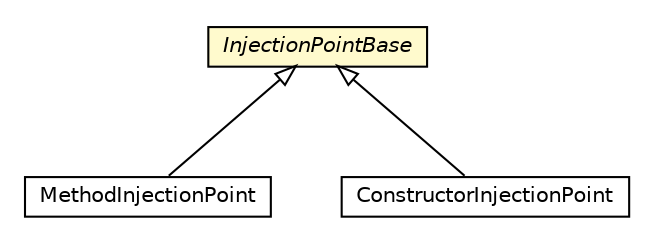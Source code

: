 #!/usr/local/bin/dot
#
# Class diagram 
# Generated by UMLGraph version 5.1 (http://www.umlgraph.org/)
#

digraph G {
	edge [fontname="Helvetica",fontsize=10,labelfontname="Helvetica",labelfontsize=10];
	node [fontname="Helvetica",fontsize=10,shape=plaintext];
	nodesep=0.25;
	ranksep=0.5;
	// org.androidtransfuse.model.MethodInjectionPoint
	c19121 [label=<<table title="org.androidtransfuse.model.MethodInjectionPoint" border="0" cellborder="1" cellspacing="0" cellpadding="2" port="p" href="./MethodInjectionPoint.html">
		<tr><td><table border="0" cellspacing="0" cellpadding="1">
<tr><td align="center" balign="center"> MethodInjectionPoint </td></tr>
		</table></td></tr>
		</table>>, fontname="Helvetica", fontcolor="black", fontsize=10.0];
	// org.androidtransfuse.model.ConstructorInjectionPoint
	c19126 [label=<<table title="org.androidtransfuse.model.ConstructorInjectionPoint" border="0" cellborder="1" cellspacing="0" cellpadding="2" port="p" href="./ConstructorInjectionPoint.html">
		<tr><td><table border="0" cellspacing="0" cellpadding="1">
<tr><td align="center" balign="center"> ConstructorInjectionPoint </td></tr>
		</table></td></tr>
		</table>>, fontname="Helvetica", fontcolor="black", fontsize=10.0];
	// org.androidtransfuse.model.InjectionPointBase
	c19127 [label=<<table title="org.androidtransfuse.model.InjectionPointBase" border="0" cellborder="1" cellspacing="0" cellpadding="2" port="p" bgcolor="lemonChiffon" href="./InjectionPointBase.html">
		<tr><td><table border="0" cellspacing="0" cellpadding="1">
<tr><td align="center" balign="center"><font face="Helvetica-Oblique"> InjectionPointBase </font></td></tr>
		</table></td></tr>
		</table>>, fontname="Helvetica", fontcolor="black", fontsize=10.0];
	//org.androidtransfuse.model.MethodInjectionPoint extends org.androidtransfuse.model.InjectionPointBase
	c19127:p -> c19121:p [dir=back,arrowtail=empty];
	//org.androidtransfuse.model.ConstructorInjectionPoint extends org.androidtransfuse.model.InjectionPointBase
	c19127:p -> c19126:p [dir=back,arrowtail=empty];
}

